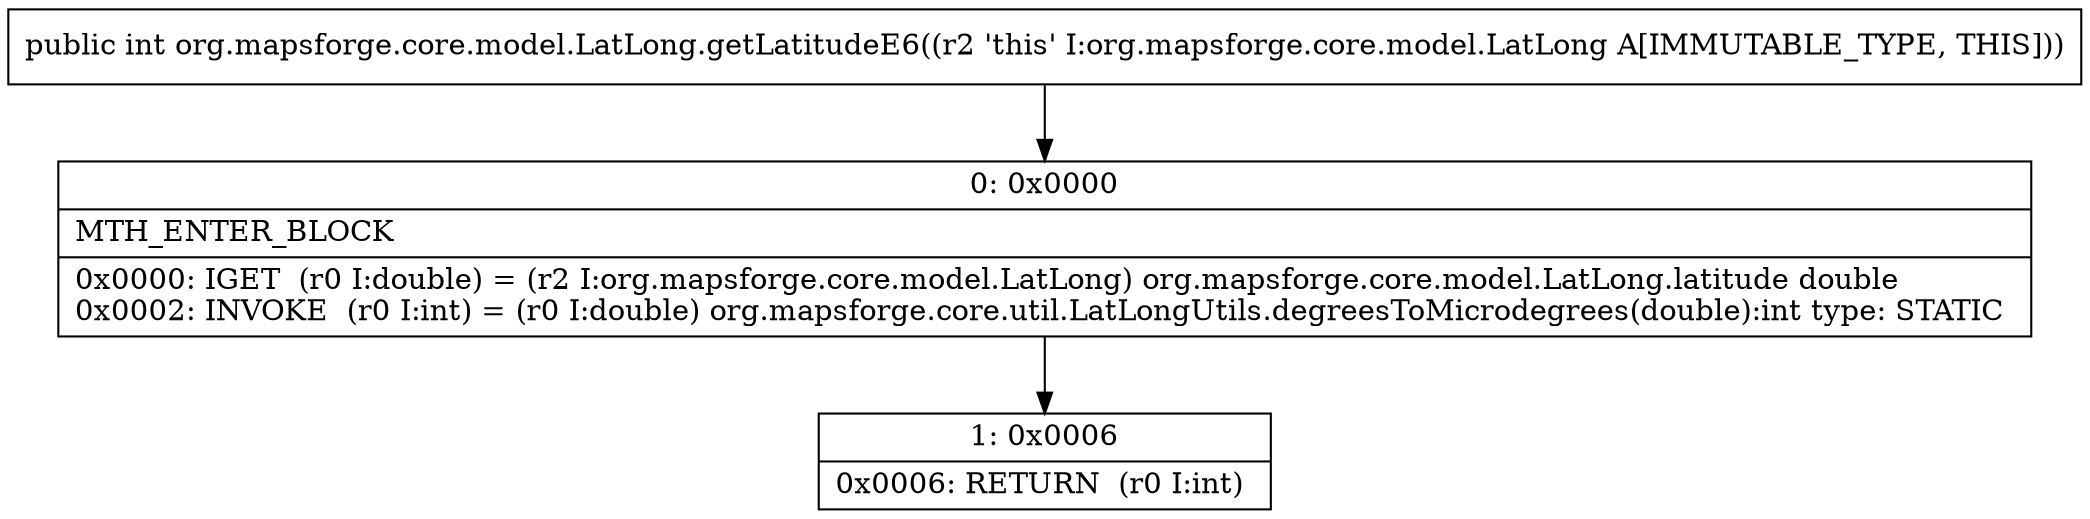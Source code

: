 digraph "CFG fororg.mapsforge.core.model.LatLong.getLatitudeE6()I" {
Node_0 [shape=record,label="{0\:\ 0x0000|MTH_ENTER_BLOCK\l|0x0000: IGET  (r0 I:double) = (r2 I:org.mapsforge.core.model.LatLong) org.mapsforge.core.model.LatLong.latitude double \l0x0002: INVOKE  (r0 I:int) = (r0 I:double) org.mapsforge.core.util.LatLongUtils.degreesToMicrodegrees(double):int type: STATIC \l}"];
Node_1 [shape=record,label="{1\:\ 0x0006|0x0006: RETURN  (r0 I:int) \l}"];
MethodNode[shape=record,label="{public int org.mapsforge.core.model.LatLong.getLatitudeE6((r2 'this' I:org.mapsforge.core.model.LatLong A[IMMUTABLE_TYPE, THIS])) }"];
MethodNode -> Node_0;
Node_0 -> Node_1;
}

